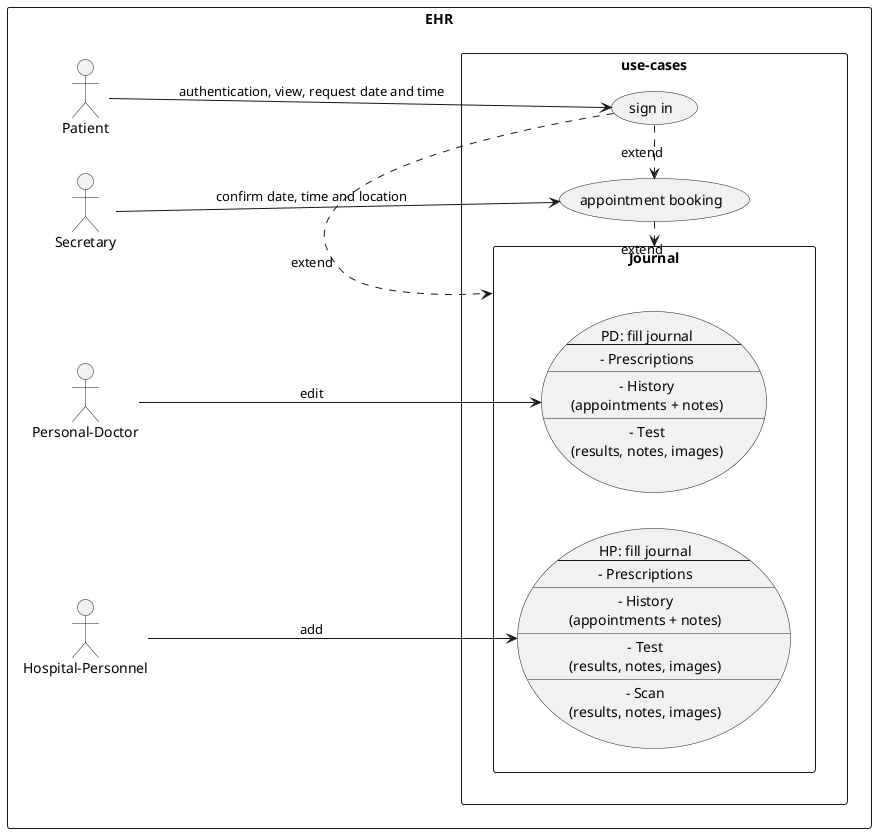 @startuml
'https://plantuml.com/use-case-diagram

rectangle EHR {
    'decide direction of diagram
    left to right direction
    'add actors
    :Patient:
    :Secretary:
    :Personal-Doctor:
    :Hospital-Personnel:
    rectangle use-cases {
        'add use cases
        usecase "sign in" as UC0
        usecase "appointment booking" as UC1
        rectangle Journal {
            usecase UC2 as "HP: fill journal
            --
            - Prescriptions
            __
            - History
            (appointments + notes)
            __
            - Test
            (results, notes, images)
            __
            - Scan
            (results, notes, images)
            "

            usecase UC3 as "PD: fill journal
            --
            - Prescriptions
            __
            - History
            (appointments + notes)
            __
            - Test
            (results, notes, images)
            "
        }
    }

    'relationships;Actors
    Patient --> UC0 : "authentication, view, request date and time"
    Secretary --> UC1 : "confirm date, time and location"
    :Hospital-Personnel: --> UC2 : "add"
    :Personal-Doctor: --> UC3 : "edit"

    'relationships;Use-cases
    UC0 .> Journal : extend
    UC0 .> UC1 : extend
    UC1 .> Journal : extend
}
@enduml


